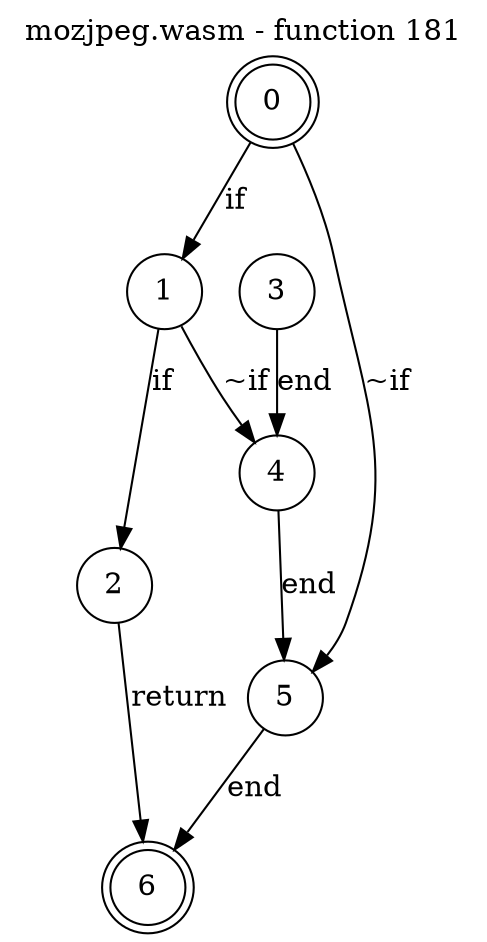 digraph finite_state_machine {
    label = "mozjpeg.wasm - function 181"
    labelloc =  t
    labelfontsize = 16
    labelfontcolor = black
    labelfontname = "Helvetica"
    node [shape = doublecircle]; 0 6;
    node [shape = circle];
    0 -> 1[label = "if"];
    0 -> 5[label = "~if"];
    1 -> 2[label = "if"];
    1 -> 4[label = "~if"];
    2 -> 6[label = "return"];
    3 -> 4[label = "end"];
    4 -> 5[label = "end"];
    5 -> 6[label = "end"];
}
